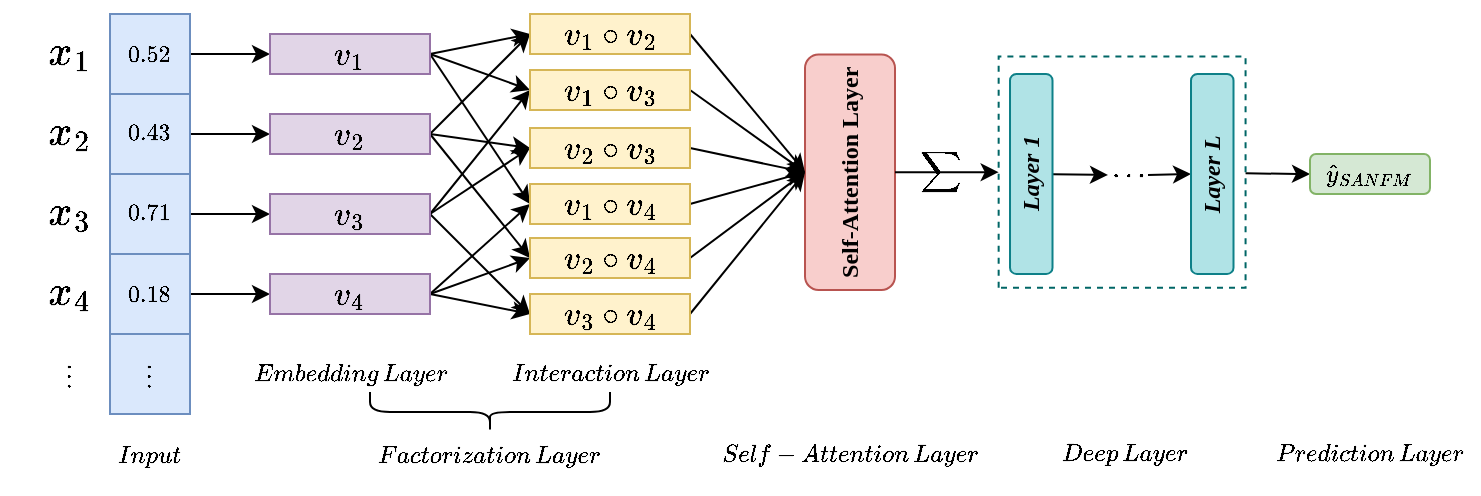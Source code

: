 <mxfile version="24.4.0" type="github">
  <diagram name="第 1 页" id="TQTGbFQTj9MZzKPWLU2E">
    <mxGraphModel dx="1049" dy="561" grid="1" gridSize="10" guides="1" tooltips="1" connect="1" arrows="1" fold="1" page="1" pageScale="1" pageWidth="827" pageHeight="1169" math="0" shadow="0">
      <root>
        <mxCell id="0" />
        <mxCell id="1" parent="0" />
        <mxCell id="E89yo7EMaEpNEwEGOLZ7-62" value="" style="endArrow=classic;html=1;rounded=0;fontSize=14;entryX=0;entryY=0.5;entryDx=0;entryDy=0;" edge="1" parent="1" source="E89yo7EMaEpNEwEGOLZ7-63" target="E89yo7EMaEpNEwEGOLZ7-92">
          <mxGeometry width="50" height="50" relative="1" as="geometry">
            <mxPoint x="674" y="330" as="sourcePoint" />
            <mxPoint x="513" y="350" as="targetPoint" />
          </mxGeometry>
        </mxCell>
        <mxCell id="E89yo7EMaEpNEwEGOLZ7-63" value="" style="rounded=0;whiteSpace=wrap;html=1;fillColor=none;strokeColor=#006666;rotation=-90;dashed=1;" vertex="1" parent="1">
          <mxGeometry x="568.24" y="267.35" width="115.63" height="123.46" as="geometry" />
        </mxCell>
        <mxCell id="E89yo7EMaEpNEwEGOLZ7-64" value="&lt;font style=&quot;font-size: 12px&quot;&gt;$$\sum&amp;nbsp;$$&lt;/font&gt;" style="rounded=0;whiteSpace=wrap;html=1;dashed=1;strokeColor=none;fillColor=none;" vertex="1" parent="1">
          <mxGeometry x="519.88" y="313.5" width="30" height="30" as="geometry" />
        </mxCell>
        <mxCell id="E89yo7EMaEpNEwEGOLZ7-65" value="&lt;font style=&quot;font-size: 18px&quot;&gt;$$x_1$$&lt;/font&gt;" style="rounded=0;whiteSpace=wrap;html=1;dashed=1;strokeColor=none;fillColor=none;" vertex="1" parent="1">
          <mxGeometry x="80" y="250" width="40" height="40" as="geometry" />
        </mxCell>
        <mxCell id="E89yo7EMaEpNEwEGOLZ7-66" style="edgeStyle=orthogonalEdgeStyle;rounded=0;orthogonalLoop=1;jettySize=auto;html=1;entryX=0;entryY=0.5;entryDx=0;entryDy=0;fontSize=18;" edge="1" parent="1" source="E89yo7EMaEpNEwEGOLZ7-67" target="E89yo7EMaEpNEwEGOLZ7-119">
          <mxGeometry relative="1" as="geometry" />
        </mxCell>
        <mxCell id="E89yo7EMaEpNEwEGOLZ7-67" value="&lt;font style=&quot;font-size: 10px&quot;&gt;$$0.52$$&lt;/font&gt;" style="rounded=0;whiteSpace=wrap;html=1;fillColor=#dae8fc;strokeColor=#6c8ebf;" vertex="1" parent="1">
          <mxGeometry x="120" y="250" width="40" height="40" as="geometry" />
        </mxCell>
        <mxCell id="E89yo7EMaEpNEwEGOLZ7-68" value="&lt;font style=&quot;font-size: 18px&quot;&gt;$$x_2$$&lt;/font&gt;" style="rounded=0;whiteSpace=wrap;html=1;dashed=1;strokeColor=none;fillColor=none;" vertex="1" parent="1">
          <mxGeometry x="80" y="290" width="40" height="40" as="geometry" />
        </mxCell>
        <mxCell id="E89yo7EMaEpNEwEGOLZ7-69" style="edgeStyle=orthogonalEdgeStyle;rounded=0;orthogonalLoop=1;jettySize=auto;html=1;entryX=0;entryY=0.5;entryDx=0;entryDy=0;fontSize=14;" edge="1" parent="1" source="E89yo7EMaEpNEwEGOLZ7-70" target="E89yo7EMaEpNEwEGOLZ7-120">
          <mxGeometry relative="1" as="geometry" />
        </mxCell>
        <mxCell id="E89yo7EMaEpNEwEGOLZ7-70" value="&lt;font style=&quot;font-size: 10px&quot;&gt;$$0.43$$&lt;/font&gt;" style="rounded=0;whiteSpace=wrap;html=1;fillColor=#dae8fc;strokeColor=#6c8ebf;" vertex="1" parent="1">
          <mxGeometry x="120" y="290" width="40" height="40" as="geometry" />
        </mxCell>
        <mxCell id="E89yo7EMaEpNEwEGOLZ7-71" value="&lt;font style=&quot;font-size: 18px&quot;&gt;$$x_3$$&lt;/font&gt;" style="rounded=0;whiteSpace=wrap;html=1;dashed=1;strokeColor=none;fillColor=none;" vertex="1" parent="1">
          <mxGeometry x="80" y="330" width="40" height="40" as="geometry" />
        </mxCell>
        <mxCell id="E89yo7EMaEpNEwEGOLZ7-72" style="edgeStyle=orthogonalEdgeStyle;rounded=0;orthogonalLoop=1;jettySize=auto;html=1;entryX=0;entryY=0.5;entryDx=0;entryDy=0;fontSize=14;" edge="1" parent="1" source="E89yo7EMaEpNEwEGOLZ7-73" target="E89yo7EMaEpNEwEGOLZ7-121">
          <mxGeometry relative="1" as="geometry" />
        </mxCell>
        <mxCell id="E89yo7EMaEpNEwEGOLZ7-73" value="&lt;font style=&quot;font-size: 10px&quot;&gt;$$0.71$$&lt;/font&gt;" style="rounded=0;whiteSpace=wrap;html=1;fillColor=#dae8fc;strokeColor=#6c8ebf;" vertex="1" parent="1">
          <mxGeometry x="120" y="330" width="40" height="40" as="geometry" />
        </mxCell>
        <mxCell id="E89yo7EMaEpNEwEGOLZ7-74" value="&lt;font style=&quot;font-size: 18px&quot;&gt;$$x_4$$&lt;/font&gt;" style="rounded=0;whiteSpace=wrap;html=1;dashed=1;strokeColor=none;fillColor=none;" vertex="1" parent="1">
          <mxGeometry x="80" y="370" width="40" height="40" as="geometry" />
        </mxCell>
        <mxCell id="E89yo7EMaEpNEwEGOLZ7-75" style="edgeStyle=orthogonalEdgeStyle;rounded=0;orthogonalLoop=1;jettySize=auto;html=1;entryX=0;entryY=0.5;entryDx=0;entryDy=0;fontSize=14;" edge="1" parent="1" source="E89yo7EMaEpNEwEGOLZ7-76" target="E89yo7EMaEpNEwEGOLZ7-122">
          <mxGeometry relative="1" as="geometry" />
        </mxCell>
        <mxCell id="E89yo7EMaEpNEwEGOLZ7-76" value="&lt;font style=&quot;font-size: 10px&quot;&gt;$$0.18$$&lt;/font&gt;" style="rounded=0;whiteSpace=wrap;html=1;fillColor=#dae8fc;strokeColor=#6c8ebf;" vertex="1" parent="1">
          <mxGeometry x="120" y="370" width="40" height="40" as="geometry" />
        </mxCell>
        <mxCell id="E89yo7EMaEpNEwEGOLZ7-77" value="&lt;span style=&quot;font-size: 10px&quot;&gt;$$&amp;nbsp;\vdots&amp;nbsp;$$&lt;/span&gt;" style="rounded=0;whiteSpace=wrap;html=1;dashed=1;strokeColor=none;fillColor=none;" vertex="1" parent="1">
          <mxGeometry x="80" y="410" width="40" height="40" as="geometry" />
        </mxCell>
        <mxCell id="E89yo7EMaEpNEwEGOLZ7-78" value="&lt;font style=&quot;font-size: 10px&quot;&gt;$$&amp;nbsp;\vdots&amp;nbsp;$$&lt;/font&gt;" style="rounded=0;whiteSpace=wrap;html=1;fillColor=#dae8fc;strokeColor=#6c8ebf;" vertex="1" parent="1">
          <mxGeometry x="120" y="410" width="40" height="40" as="geometry" />
        </mxCell>
        <mxCell id="E89yo7EMaEpNEwEGOLZ7-79" value="" style="endArrow=classic;html=1;rounded=0;fontSize=14;exitX=1;exitY=0.5;exitDx=0;exitDy=0;entryX=0;entryY=0.5;entryDx=0;entryDy=0;" edge="1" parent="1" source="E89yo7EMaEpNEwEGOLZ7-119" target="E89yo7EMaEpNEwEGOLZ7-113">
          <mxGeometry width="50" height="50" relative="1" as="geometry">
            <mxPoint x="310" y="390" as="sourcePoint" />
            <mxPoint x="360" y="340" as="targetPoint" />
          </mxGeometry>
        </mxCell>
        <mxCell id="E89yo7EMaEpNEwEGOLZ7-80" value="" style="endArrow=classic;html=1;rounded=0;fontSize=14;exitX=1;exitY=0.5;exitDx=0;exitDy=0;entryX=0;entryY=0.5;entryDx=0;entryDy=0;" edge="1" parent="1" source="E89yo7EMaEpNEwEGOLZ7-120" target="E89yo7EMaEpNEwEGOLZ7-113">
          <mxGeometry width="50" height="50" relative="1" as="geometry">
            <mxPoint x="300" y="280" as="sourcePoint" />
            <mxPoint x="340" y="300" as="targetPoint" />
          </mxGeometry>
        </mxCell>
        <mxCell id="E89yo7EMaEpNEwEGOLZ7-81" value="" style="endArrow=classic;html=1;rounded=0;fontSize=14;exitX=1;exitY=0.5;exitDx=0;exitDy=0;entryX=0;entryY=0.5;entryDx=0;entryDy=0;" edge="1" parent="1" source="E89yo7EMaEpNEwEGOLZ7-119" target="E89yo7EMaEpNEwEGOLZ7-116">
          <mxGeometry width="50" height="50" relative="1" as="geometry">
            <mxPoint x="300" y="280" as="sourcePoint" />
            <mxPoint x="330" y="330" as="targetPoint" />
          </mxGeometry>
        </mxCell>
        <mxCell id="E89yo7EMaEpNEwEGOLZ7-82" value="" style="endArrow=classic;html=1;rounded=0;fontSize=14;entryX=0;entryY=0.5;entryDx=0;entryDy=0;exitX=1;exitY=0.5;exitDx=0;exitDy=0;" edge="1" parent="1" source="E89yo7EMaEpNEwEGOLZ7-119" target="E89yo7EMaEpNEwEGOLZ7-114">
          <mxGeometry width="50" height="50" relative="1" as="geometry">
            <mxPoint x="290" y="270" as="sourcePoint" />
            <mxPoint x="340" y="270" as="targetPoint" />
          </mxGeometry>
        </mxCell>
        <mxCell id="E89yo7EMaEpNEwEGOLZ7-83" value="" style="endArrow=classic;html=1;rounded=0;fontSize=14;exitX=1;exitY=0.5;exitDx=0;exitDy=0;entryX=0;entryY=0.5;entryDx=0;entryDy=0;" edge="1" parent="1" source="E89yo7EMaEpNEwEGOLZ7-120" target="E89yo7EMaEpNEwEGOLZ7-115">
          <mxGeometry width="50" height="50" relative="1" as="geometry">
            <mxPoint x="310" y="290" as="sourcePoint" />
            <mxPoint x="350" y="280" as="targetPoint" />
          </mxGeometry>
        </mxCell>
        <mxCell id="E89yo7EMaEpNEwEGOLZ7-84" value="" style="endArrow=classic;html=1;rounded=0;fontSize=14;exitX=1;exitY=0.5;exitDx=0;exitDy=0;entryX=0;entryY=0.5;entryDx=0;entryDy=0;" edge="1" parent="1" source="E89yo7EMaEpNEwEGOLZ7-120" target="E89yo7EMaEpNEwEGOLZ7-117">
          <mxGeometry width="50" height="50" relative="1" as="geometry">
            <mxPoint x="320" y="300" as="sourcePoint" />
            <mxPoint x="360" y="290" as="targetPoint" />
          </mxGeometry>
        </mxCell>
        <mxCell id="E89yo7EMaEpNEwEGOLZ7-85" value="" style="endArrow=classic;html=1;rounded=0;fontSize=14;exitX=1;exitY=0.5;exitDx=0;exitDy=0;entryX=0;entryY=0.5;entryDx=0;entryDy=0;" edge="1" parent="1" source="E89yo7EMaEpNEwEGOLZ7-121" target="E89yo7EMaEpNEwEGOLZ7-114">
          <mxGeometry width="50" height="50" relative="1" as="geometry">
            <mxPoint x="330" y="310" as="sourcePoint" />
            <mxPoint x="370" y="300" as="targetPoint" />
          </mxGeometry>
        </mxCell>
        <mxCell id="E89yo7EMaEpNEwEGOLZ7-86" value="" style="endArrow=classic;html=1;rounded=0;fontSize=14;exitX=1;exitY=0.5;exitDx=0;exitDy=0;entryX=0;entryY=0.5;entryDx=0;entryDy=0;" edge="1" parent="1" source="E89yo7EMaEpNEwEGOLZ7-121" target="E89yo7EMaEpNEwEGOLZ7-115">
          <mxGeometry width="50" height="50" relative="1" as="geometry">
            <mxPoint x="340" y="320" as="sourcePoint" />
            <mxPoint x="380" y="310" as="targetPoint" />
          </mxGeometry>
        </mxCell>
        <mxCell id="E89yo7EMaEpNEwEGOLZ7-87" value="" style="endArrow=classic;html=1;rounded=0;fontSize=14;exitX=1;exitY=0.5;exitDx=0;exitDy=0;entryX=0;entryY=0.5;entryDx=0;entryDy=0;" edge="1" parent="1" source="E89yo7EMaEpNEwEGOLZ7-121" target="E89yo7EMaEpNEwEGOLZ7-118">
          <mxGeometry width="50" height="50" relative="1" as="geometry">
            <mxPoint x="350" y="330" as="sourcePoint" />
            <mxPoint x="390" y="320" as="targetPoint" />
          </mxGeometry>
        </mxCell>
        <mxCell id="E89yo7EMaEpNEwEGOLZ7-88" value="" style="endArrow=classic;html=1;rounded=0;fontSize=14;exitX=1;exitY=0.5;exitDx=0;exitDy=0;entryX=0;entryY=0.5;entryDx=0;entryDy=0;" edge="1" parent="1" source="E89yo7EMaEpNEwEGOLZ7-122" target="E89yo7EMaEpNEwEGOLZ7-118">
          <mxGeometry width="50" height="50" relative="1" as="geometry">
            <mxPoint x="360" y="340" as="sourcePoint" />
            <mxPoint x="400" y="330" as="targetPoint" />
          </mxGeometry>
        </mxCell>
        <mxCell id="E89yo7EMaEpNEwEGOLZ7-89" value="" style="endArrow=classic;html=1;rounded=0;fontSize=14;exitX=1;exitY=0.5;exitDx=0;exitDy=0;entryX=0;entryY=0.5;entryDx=0;entryDy=0;" edge="1" parent="1" source="E89yo7EMaEpNEwEGOLZ7-122" target="E89yo7EMaEpNEwEGOLZ7-117">
          <mxGeometry width="50" height="50" relative="1" as="geometry">
            <mxPoint x="370" y="350" as="sourcePoint" />
            <mxPoint x="410" y="340" as="targetPoint" />
          </mxGeometry>
        </mxCell>
        <mxCell id="E89yo7EMaEpNEwEGOLZ7-90" value="" style="endArrow=classic;html=1;rounded=0;fontSize=14;exitX=1;exitY=0.5;exitDx=0;exitDy=0;entryX=0;entryY=0.5;entryDx=0;entryDy=0;" edge="1" parent="1" source="E89yo7EMaEpNEwEGOLZ7-122" target="E89yo7EMaEpNEwEGOLZ7-116">
          <mxGeometry width="50" height="50" relative="1" as="geometry">
            <mxPoint x="380" y="360" as="sourcePoint" />
            <mxPoint x="420" y="350" as="targetPoint" />
          </mxGeometry>
        </mxCell>
        <mxCell id="E89yo7EMaEpNEwEGOLZ7-91" value="&lt;div style=&quot;direction: rtl;&quot;&gt;&lt;span style=&quot;font-family: &amp;quot;Times New Roman&amp;quot;; background-color: initial;&quot;&gt;&lt;b&gt;Self-Attention Layer&lt;/b&gt;&lt;/span&gt;&lt;/div&gt;" style="rounded=1;whiteSpace=wrap;html=1;fillColor=#f8cecc;strokeColor=#b85450;rotation=-90;" vertex="1" parent="1">
          <mxGeometry x="431.13" y="306.63" width="117.75" height="45" as="geometry" />
        </mxCell>
        <mxCell id="E89yo7EMaEpNEwEGOLZ7-92" value="&lt;font face=&quot;Times New Roman&quot;&gt;&lt;b&gt;$$\hat{y}_{SANFM}&amp;nbsp;&lt;br&gt;$$&lt;/b&gt;&lt;/font&gt;" style="rounded=1;whiteSpace=wrap;html=1;fillColor=#d5e8d4;strokeColor=#82b366;" vertex="1" parent="1">
          <mxGeometry x="720" y="320" width="60" height="20" as="geometry" />
        </mxCell>
        <mxCell id="E89yo7EMaEpNEwEGOLZ7-93" value="" style="endArrow=classic;html=1;rounded=0;fontSize=14;exitX=1;exitY=0.5;exitDx=0;exitDy=0;entryX=0.5;entryY=0;entryDx=0;entryDy=0;" edge="1" parent="1" source="E89yo7EMaEpNEwEGOLZ7-113" target="E89yo7EMaEpNEwEGOLZ7-91">
          <mxGeometry width="50" height="50" relative="1" as="geometry">
            <mxPoint x="300" y="280" as="sourcePoint" />
            <mxPoint x="340" y="270" as="targetPoint" />
          </mxGeometry>
        </mxCell>
        <mxCell id="E89yo7EMaEpNEwEGOLZ7-94" value="" style="endArrow=classic;html=1;rounded=0;fontSize=14;exitX=1;exitY=0.5;exitDx=0;exitDy=0;entryX=0.5;entryY=0;entryDx=0;entryDy=0;" edge="1" parent="1" source="E89yo7EMaEpNEwEGOLZ7-114" target="E89yo7EMaEpNEwEGOLZ7-91">
          <mxGeometry width="50" height="50" relative="1" as="geometry">
            <mxPoint x="420" y="270" as="sourcePoint" />
            <mxPoint x="440" y="320" as="targetPoint" />
          </mxGeometry>
        </mxCell>
        <mxCell id="E89yo7EMaEpNEwEGOLZ7-95" value="" style="endArrow=classic;html=1;rounded=0;fontSize=14;exitX=1;exitY=0.5;exitDx=0;exitDy=0;entryX=0.5;entryY=0;entryDx=0;entryDy=0;" edge="1" parent="1" source="E89yo7EMaEpNEwEGOLZ7-115" target="E89yo7EMaEpNEwEGOLZ7-91">
          <mxGeometry width="50" height="50" relative="1" as="geometry">
            <mxPoint x="430" y="280" as="sourcePoint" />
            <mxPoint x="450" y="330" as="targetPoint" />
          </mxGeometry>
        </mxCell>
        <mxCell id="E89yo7EMaEpNEwEGOLZ7-96" value="" style="endArrow=classic;html=1;rounded=0;fontSize=14;exitX=1;exitY=0.5;exitDx=0;exitDy=0;entryX=0.5;entryY=0;entryDx=0;entryDy=0;" edge="1" parent="1" source="E89yo7EMaEpNEwEGOLZ7-116" target="E89yo7EMaEpNEwEGOLZ7-91">
          <mxGeometry width="50" height="50" relative="1" as="geometry">
            <mxPoint x="440" y="290" as="sourcePoint" />
            <mxPoint x="480" y="360" as="targetPoint" />
          </mxGeometry>
        </mxCell>
        <mxCell id="E89yo7EMaEpNEwEGOLZ7-97" value="" style="endArrow=classic;html=1;rounded=0;fontSize=14;exitX=1;exitY=0.5;exitDx=0;exitDy=0;entryX=0.5;entryY=0;entryDx=0;entryDy=0;" edge="1" parent="1" source="E89yo7EMaEpNEwEGOLZ7-117" target="E89yo7EMaEpNEwEGOLZ7-91">
          <mxGeometry width="50" height="50" relative="1" as="geometry">
            <mxPoint x="450" y="300" as="sourcePoint" />
            <mxPoint x="490" y="370" as="targetPoint" />
          </mxGeometry>
        </mxCell>
        <mxCell id="E89yo7EMaEpNEwEGOLZ7-98" value="" style="endArrow=classic;html=1;rounded=0;fontSize=14;exitX=1;exitY=0.5;exitDx=0;exitDy=0;entryX=0.5;entryY=0;entryDx=0;entryDy=0;" edge="1" parent="1" source="E89yo7EMaEpNEwEGOLZ7-118" target="E89yo7EMaEpNEwEGOLZ7-91">
          <mxGeometry width="50" height="50" relative="1" as="geometry">
            <mxPoint x="410" y="260" as="sourcePoint" />
            <mxPoint x="450" y="330" as="targetPoint" />
          </mxGeometry>
        </mxCell>
        <mxCell id="E89yo7EMaEpNEwEGOLZ7-99" value="&lt;font style=&quot;font-size: 12px&quot; face=&quot;Times New Roman&quot;&gt;$$Embedding\, Layer$$&lt;/font&gt;" style="rounded=0;whiteSpace=wrap;html=1;dashed=1;strokeColor=none;fillColor=none;fontStyle=0;fontColor=default;" vertex="1" parent="1">
          <mxGeometry x="200" y="409" width="80" height="40" as="geometry" />
        </mxCell>
        <mxCell id="E89yo7EMaEpNEwEGOLZ7-100" value="&lt;font style=&quot;font-size: 12px&quot; face=&quot;Times New Roman&quot;&gt;$$Self-Attention\, Layer$$&lt;/font&gt;" style="rounded=0;whiteSpace=wrap;html=1;dashed=1;strokeColor=none;fillColor=none;fontStyle=1" vertex="1" parent="1">
          <mxGeometry x="440" y="450" width="100" height="40" as="geometry" />
        </mxCell>
        <mxCell id="E89yo7EMaEpNEwEGOLZ7-101" value="&lt;font style=&quot;font-size: 12px&quot; face=&quot;Times New Roman&quot;&gt;$$Deep\, Layer$$&lt;/font&gt;" style="rounded=0;whiteSpace=wrap;html=1;dashed=1;strokeColor=none;fillColor=none;fontStyle=1" vertex="1" parent="1">
          <mxGeometry x="581.85" y="449" width="90" height="40" as="geometry" />
        </mxCell>
        <mxCell id="E89yo7EMaEpNEwEGOLZ7-102" value="&lt;font style=&quot;font-size: 12px&quot; face=&quot;Times New Roman&quot;&gt;$$Prediction \,Layer$$&lt;/font&gt;" style="rounded=0;whiteSpace=wrap;html=1;dashed=1;strokeColor=none;fillColor=none;fontStyle=1" vertex="1" parent="1">
          <mxGeometry x="715" y="449" width="70" height="40" as="geometry" />
        </mxCell>
        <mxCell id="E89yo7EMaEpNEwEGOLZ7-103" value="&lt;font style=&quot;font-size: 12px&quot; face=&quot;Times New Roman&quot;&gt;$$Input$$&lt;/font&gt;" style="rounded=0;whiteSpace=wrap;html=1;dashed=1;strokeColor=none;fillColor=none;fontStyle=1" vertex="1" parent="1">
          <mxGeometry x="100" y="450" width="80" height="40" as="geometry" />
        </mxCell>
        <mxCell id="E89yo7EMaEpNEwEGOLZ7-104" value="&lt;font style=&quot;font-size: 12px&quot; face=&quot;Times New Roman&quot;&gt;$$Interaction\, Layer$$&lt;/font&gt;" style="rounded=0;whiteSpace=wrap;html=1;dashed=1;strokeColor=none;fillColor=none;fontStyle=0;fontColor=default;" vertex="1" parent="1">
          <mxGeometry x="320" y="409" width="100" height="40" as="geometry" />
        </mxCell>
        <mxCell id="E89yo7EMaEpNEwEGOLZ7-105" value="" style="shape=curlyBracket;whiteSpace=wrap;html=1;rounded=1;labelPosition=left;verticalLabelPosition=middle;align=right;verticalAlign=middle;rotation=-90;fillColor=#0000FF;strokeColor=default;" vertex="1" parent="1">
          <mxGeometry x="300" y="389" width="20" height="120" as="geometry" />
        </mxCell>
        <mxCell id="E89yo7EMaEpNEwEGOLZ7-106" value="&lt;font style=&quot;font-size: 12px&quot; face=&quot;Times New Roman&quot;&gt;$$Factorization\, Layer$$&lt;/font&gt;" style="rounded=0;whiteSpace=wrap;html=1;dashed=1;strokeColor=none;fillColor=none;fontStyle=1" vertex="1" parent="1">
          <mxGeometry x="260" y="450" width="100" height="40" as="geometry" />
        </mxCell>
        <mxCell id="E89yo7EMaEpNEwEGOLZ7-107" value="" style="endArrow=classic;html=1;rounded=0;fontSize=14;entryX=0;entryY=0.5;entryDx=0;entryDy=0;" edge="1" parent="1" source="E89yo7EMaEpNEwEGOLZ7-111" target="E89yo7EMaEpNEwEGOLZ7-109">
          <mxGeometry width="50" height="50" relative="1" as="geometry">
            <mxPoint x="599" y="330" as="sourcePoint" />
            <mxPoint x="614" y="330" as="targetPoint" />
          </mxGeometry>
        </mxCell>
        <mxCell id="E89yo7EMaEpNEwEGOLZ7-108" value="" style="endArrow=classic;html=1;rounded=0;fontSize=14;exitX=0.5;exitY=1;exitDx=0;exitDy=0;entryX=0.5;entryY=0;entryDx=0;entryDy=0;" edge="1" parent="1" source="E89yo7EMaEpNEwEGOLZ7-91" target="E89yo7EMaEpNEwEGOLZ7-63">
          <mxGeometry width="50" height="50" relative="1" as="geometry">
            <mxPoint x="595" y="340" as="sourcePoint" />
            <mxPoint x="610" y="340" as="targetPoint" />
          </mxGeometry>
        </mxCell>
        <mxCell id="E89yo7EMaEpNEwEGOLZ7-109" value="$$\cdots$$&lt;p style=&quot;line-height: 120%;&quot;&gt;&lt;/p&gt;" style="rounded=0;whiteSpace=wrap;html=1;dashed=1;strokeColor=none;fillColor=none;" vertex="1" parent="1">
          <mxGeometry x="619" y="320" width="20" height="20.92" as="geometry" />
        </mxCell>
        <mxCell id="E89yo7EMaEpNEwEGOLZ7-110" value="" style="endArrow=classic;html=1;rounded=0;fontSize=14;entryX=0.5;entryY=0;entryDx=0;entryDy=0;exitX=1;exitY=0.5;exitDx=0;exitDy=0;" edge="1" parent="1" source="E89yo7EMaEpNEwEGOLZ7-109" target="E89yo7EMaEpNEwEGOLZ7-112">
          <mxGeometry width="50" height="50" relative="1" as="geometry">
            <mxPoint x="609" y="340" as="sourcePoint" />
            <mxPoint x="629" y="340" as="targetPoint" />
          </mxGeometry>
        </mxCell>
        <mxCell id="E89yo7EMaEpNEwEGOLZ7-111" value="&lt;font style=&quot;font-size: 12px&quot; face=&quot;Times New Roman&quot;&gt;&lt;b&gt;&lt;i&gt;Layer 1&lt;/i&gt;&lt;/b&gt;&lt;/font&gt;" style="rounded=1;whiteSpace=wrap;html=1;fillColor=#b0e3e6;strokeColor=#0e8088;rotation=-90;" vertex="1" parent="1">
          <mxGeometry x="530.63" y="319.38" width="100" height="21.25" as="geometry" />
        </mxCell>
        <mxCell id="E89yo7EMaEpNEwEGOLZ7-112" value="&lt;font style=&quot;font-size: 12px&quot; face=&quot;Times New Roman&quot;&gt;&lt;b&gt;&lt;i&gt;Layer&amp;nbsp;L&lt;/i&gt;&lt;/b&gt;&lt;/font&gt;" style="rounded=1;whiteSpace=wrap;html=1;fillColor=#b0e3e6;strokeColor=#0e8088;rotation=-90;" vertex="1" parent="1">
          <mxGeometry x="621.13" y="319.38" width="100" height="21.25" as="geometry" />
        </mxCell>
        <mxCell id="E89yo7EMaEpNEwEGOLZ7-113" value="&lt;font style=&quot;font-size: 14px&quot;&gt;$$v_{1} \circ v_{2}$$&lt;/font&gt;" style="rounded=0;whiteSpace=wrap;html=1;fillColor=#fff2cc;strokeColor=#d6b656;" vertex="1" parent="1">
          <mxGeometry x="330" y="250" width="80" height="20" as="geometry" />
        </mxCell>
        <mxCell id="E89yo7EMaEpNEwEGOLZ7-114" value="&lt;span style=&quot;font-size: 14px&quot;&gt;$$v_{1} \circ v_{3}$$&lt;/span&gt;" style="rounded=0;whiteSpace=wrap;html=1;fillColor=#fff2cc;strokeColor=#d6b656;" vertex="1" parent="1">
          <mxGeometry x="330" y="278" width="80" height="20" as="geometry" />
        </mxCell>
        <mxCell id="E89yo7EMaEpNEwEGOLZ7-115" value="&lt;span style=&quot;font-size: 14px&quot;&gt;$$v_{2} \circ v_{3}$$&lt;/span&gt;" style="rounded=0;whiteSpace=wrap;html=1;fillColor=#fff2cc;strokeColor=#d6b656;" vertex="1" parent="1">
          <mxGeometry x="330" y="307" width="80" height="20" as="geometry" />
        </mxCell>
        <mxCell id="E89yo7EMaEpNEwEGOLZ7-116" value="&lt;font style=&quot;font-size: 14px&quot;&gt;$$v_{1} \circ v_{4}$$&lt;/font&gt;" style="rounded=0;whiteSpace=wrap;html=1;fillColor=#fff2cc;strokeColor=#d6b656;" vertex="1" parent="1">
          <mxGeometry x="330" y="335" width="80" height="20" as="geometry" />
        </mxCell>
        <mxCell id="E89yo7EMaEpNEwEGOLZ7-117" value="&lt;font style=&quot;font-size: 14px&quot;&gt;$$v_{2} \circ v_{4}$$&lt;/font&gt;" style="rounded=0;whiteSpace=wrap;html=1;fillColor=#fff2cc;strokeColor=#d6b656;" vertex="1" parent="1">
          <mxGeometry x="330" y="362" width="80" height="20" as="geometry" />
        </mxCell>
        <mxCell id="E89yo7EMaEpNEwEGOLZ7-118" value="&lt;font style=&quot;font-size: 14px&quot;&gt;$$v_{3} \circ v_{4}$$&lt;/font&gt;" style="rounded=0;whiteSpace=wrap;html=1;fillColor=#fff2cc;strokeColor=#d6b656;" vertex="1" parent="1">
          <mxGeometry x="330" y="390" width="80" height="20" as="geometry" />
        </mxCell>
        <mxCell id="E89yo7EMaEpNEwEGOLZ7-119" value="&lt;font style=&quot;font-size: 14px&quot;&gt;$$v_1$$&lt;/font&gt;" style="rounded=0;whiteSpace=wrap;html=1;fillColor=#e1d5e7;strokeColor=#9673a6;" vertex="1" parent="1">
          <mxGeometry x="200" y="260" width="80" height="20" as="geometry" />
        </mxCell>
        <mxCell id="E89yo7EMaEpNEwEGOLZ7-120" value="&lt;font style=&quot;font-size: 14px&quot;&gt;$$v_2$$&lt;/font&gt;" style="rounded=0;whiteSpace=wrap;html=1;fillColor=#e1d5e7;strokeColor=#9673a6;" vertex="1" parent="1">
          <mxGeometry x="200" y="300" width="80" height="20" as="geometry" />
        </mxCell>
        <mxCell id="E89yo7EMaEpNEwEGOLZ7-121" value="&lt;font style=&quot;font-size: 14px&quot;&gt;$$v_3$$&lt;/font&gt;" style="rounded=0;whiteSpace=wrap;html=1;fillColor=#e1d5e7;strokeColor=#9673a6;" vertex="1" parent="1">
          <mxGeometry x="200" y="340" width="80" height="20" as="geometry" />
        </mxCell>
        <mxCell id="E89yo7EMaEpNEwEGOLZ7-122" value="&lt;font style=&quot;font-size: 14px&quot;&gt;$$v_4$$&lt;/font&gt;" style="rounded=0;whiteSpace=wrap;html=1;fillColor=#e1d5e7;strokeColor=#9673a6;" vertex="1" parent="1">
          <mxGeometry x="200" y="380" width="80" height="20" as="geometry" />
        </mxCell>
      </root>
    </mxGraphModel>
  </diagram>
</mxfile>
